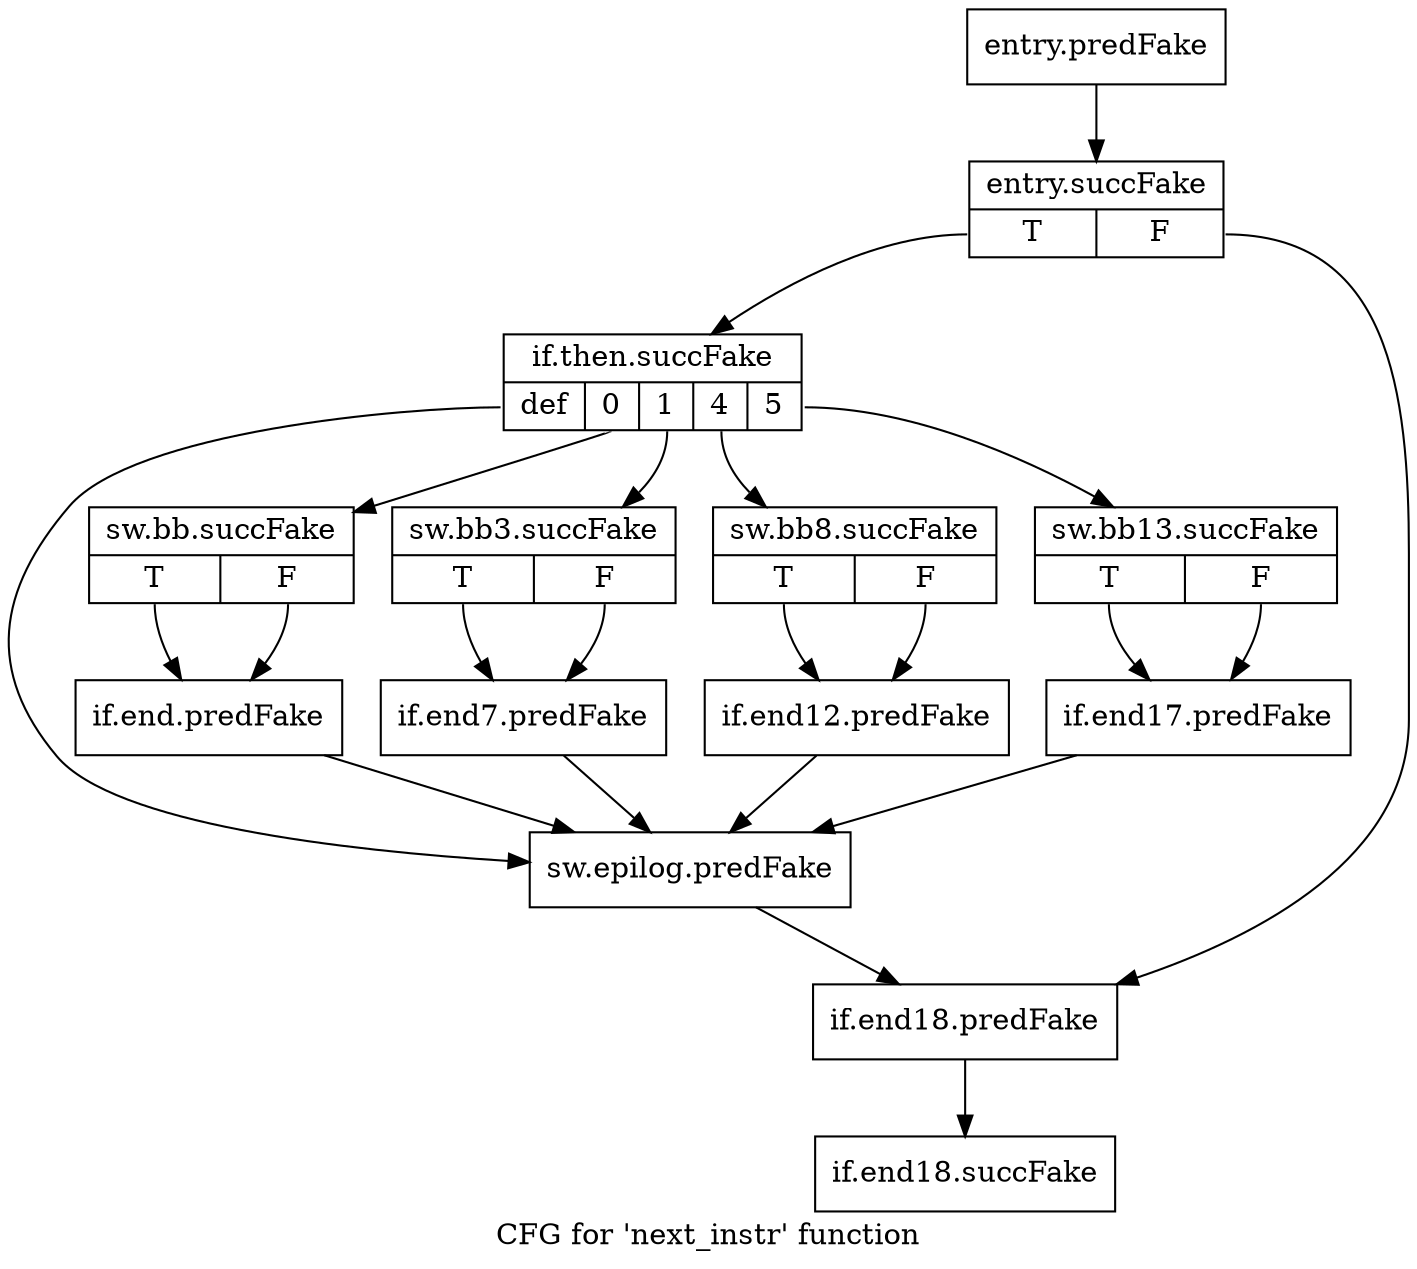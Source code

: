 digraph "CFG for 'next_instr' function" {
	label="CFG for 'next_instr' function";

	Node0x5885fe0 [shape=record,filename="",linenumber="",label="{entry.predFake}"];
	Node0x5885fe0 -> Node0x58de9f0[ callList="" memoryops="" filename="../../../../../src/cpp_files/libcpu.cpp" execusionnum="0"];
	Node0x58de9f0 [shape=record,filename="../../../../../src/cpp_files/libcpu.cpp",linenumber="22",label="{entry.succFake|{<s0>T|<s1>F}}"];
	Node0x58de9f0:s0 -> Node0x58de910[ callList="" memoryops="" filename="../../../../../src/cpp_files/libcpu.cpp" execusionnum="0"];
	Node0x58de9f0:s1 -> Node0x5886fd0;
	Node0x58de910 [shape=record,filename="../../../../../src/cpp_files/libcpu.cpp",linenumber="23",label="{if.then.succFake|{<s0>def|<s1>0|<s2>1|<s3>4|<s4>5}}"];
	Node0x58de910:s0 -> Node0x5886f80;
	Node0x58de910:s1 -> Node0x58e1950[ callList="" memoryops="" filename="../../../../../src/cpp_files/libcpu.cpp" execusionnum="0"];
	Node0x58de910:s2 -> Node0x58e1120[ callList="" memoryops="" filename="../../../../../src/cpp_files/libcpu.cpp" execusionnum="0"];
	Node0x58de910:s3 -> Node0x58e1560[ callList="" memoryops="" filename="../../../../../src/cpp_files/libcpu.cpp" execusionnum="0"];
	Node0x58de910:s4 -> Node0x58e1330[ callList="" memoryops="" filename="../../../../../src/cpp_files/libcpu.cpp" execusionnum="0"];
	Node0x58e1950 [shape=record,filename="../../../../../src/cpp_files/libcpu.cpp",linenumber="25",label="{sw.bb.succFake|{<s0>T|<s1>F}}"];
	Node0x58e1950:s0 -> Node0x5886c60[ callList="" memoryops="" filename="../../../../../src/cpp_files/libcpu.cpp" execusionnum="0"];
	Node0x58e1950:s1 -> Node0x5886c60;
	Node0x5886c60 [shape=record,filename="../../../../../src/cpp_files/libcpu.cpp",linenumber="27",label="{if.end.predFake}"];
	Node0x5886c60 -> Node0x5886f80[ callList="" memoryops="" filename="../../../../../src/cpp_files/libcpu.cpp" execusionnum="0"];
	Node0x58e1120 [shape=record,filename="../../../../../src/cpp_files/libcpu.cpp",linenumber="29",label="{sw.bb3.succFake|{<s0>T|<s1>F}}"];
	Node0x58e1120:s0 -> Node0x5886d50[ callList="" memoryops="" filename="../../../../../src/cpp_files/libcpu.cpp" execusionnum="0"];
	Node0x58e1120:s1 -> Node0x5886d50;
	Node0x5886d50 [shape=record,filename="../../../../../src/cpp_files/libcpu.cpp",linenumber="31",label="{if.end7.predFake}"];
	Node0x5886d50 -> Node0x5886f80[ callList="" memoryops="" filename="../../../../../src/cpp_files/libcpu.cpp" execusionnum="0"];
	Node0x58e1560 [shape=record,filename="../../../../../src/cpp_files/libcpu.cpp",linenumber="33",label="{sw.bb8.succFake|{<s0>T|<s1>F}}"];
	Node0x58e1560:s0 -> Node0x5886e40[ callList="" memoryops="" filename="../../../../../src/cpp_files/libcpu.cpp" execusionnum="0"];
	Node0x58e1560:s1 -> Node0x5886e40;
	Node0x5886e40 [shape=record,filename="../../../../../src/cpp_files/libcpu.cpp",linenumber="35",label="{if.end12.predFake}"];
	Node0x5886e40 -> Node0x5886f80[ callList="" memoryops="" filename="../../../../../src/cpp_files/libcpu.cpp" execusionnum="0"];
	Node0x58e1330 [shape=record,filename="../../../../../src/cpp_files/libcpu.cpp",linenumber="37",label="{sw.bb13.succFake|{<s0>T|<s1>F}}"];
	Node0x58e1330:s0 -> Node0x5886f30[ callList="" memoryops="" filename="../../../../../src/cpp_files/libcpu.cpp" execusionnum="0"];
	Node0x58e1330:s1 -> Node0x5886f30;
	Node0x5886f30 [shape=record,filename="../../../../../src/cpp_files/libcpu.cpp",linenumber="39",label="{if.end17.predFake}"];
	Node0x5886f30 -> Node0x5886f80[ callList="" memoryops="" filename="../../../../../src/cpp_files/libcpu.cpp" execusionnum="0"];
	Node0x5886f80 [shape=record,filename="../../../../../src/cpp_files/libcpu.cpp",linenumber="41",label="{sw.epilog.predFake}"];
	Node0x5886f80 -> Node0x5886fd0[ callList="" memoryops="" filename="../../../../../src/cpp_files/libcpu.cpp" execusionnum="0"];
	Node0x5886fd0 [shape=record,filename="../../../../../src/cpp_files/libcpu.cpp",linenumber="43",label="{if.end18.predFake}"];
	Node0x5886fd0 -> Node0x5886830[ callList="" memoryops="" filename="../../../../../src/cpp_files/libcpu.cpp" execusionnum="0"];
	Node0x5886830 [shape=record,filename="../../../../../src/cpp_files/libcpu.cpp",linenumber="44",label="{if.end18.succFake}"];
}

